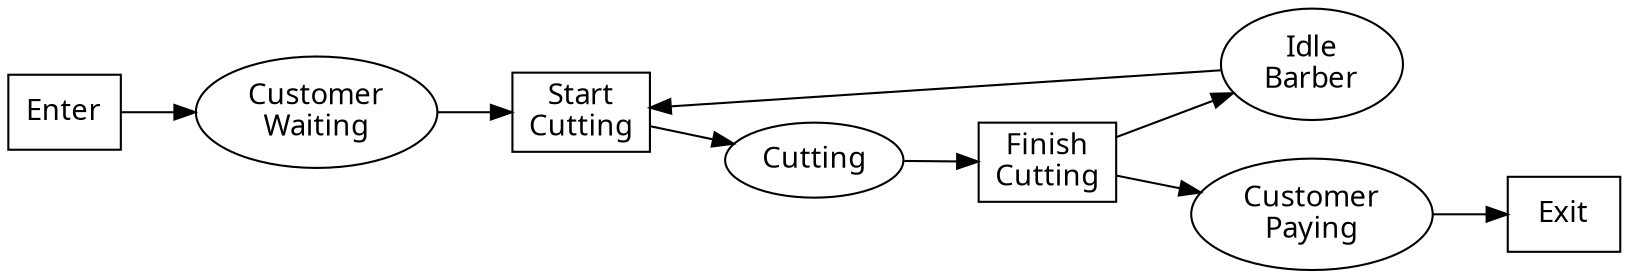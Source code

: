 digraph G
{
    splines=false
    rankdir=LR
    subgraph place
    {
        node [shape="ellipse" fontname="Source Code Pro"]
	c [label="Customer\nWaiting"]
	u [label="Cutting"]
	i [label="Idle\nBarber"]
	p [label="Customer\nPaying"]
    }
    subgraph trans
    {
        node [shape="box" fontname="Source Code Pro"]
	e [label="Enter"]
	s [label="Start\nCutting"]
	f [label="Finish\nCutting"]
	x [label="Exit"]
    }
    e -> c
    c -> s
    i -> s
    s -> u
    u -> f
    f -> p
    f -> i
    p -> x
}
